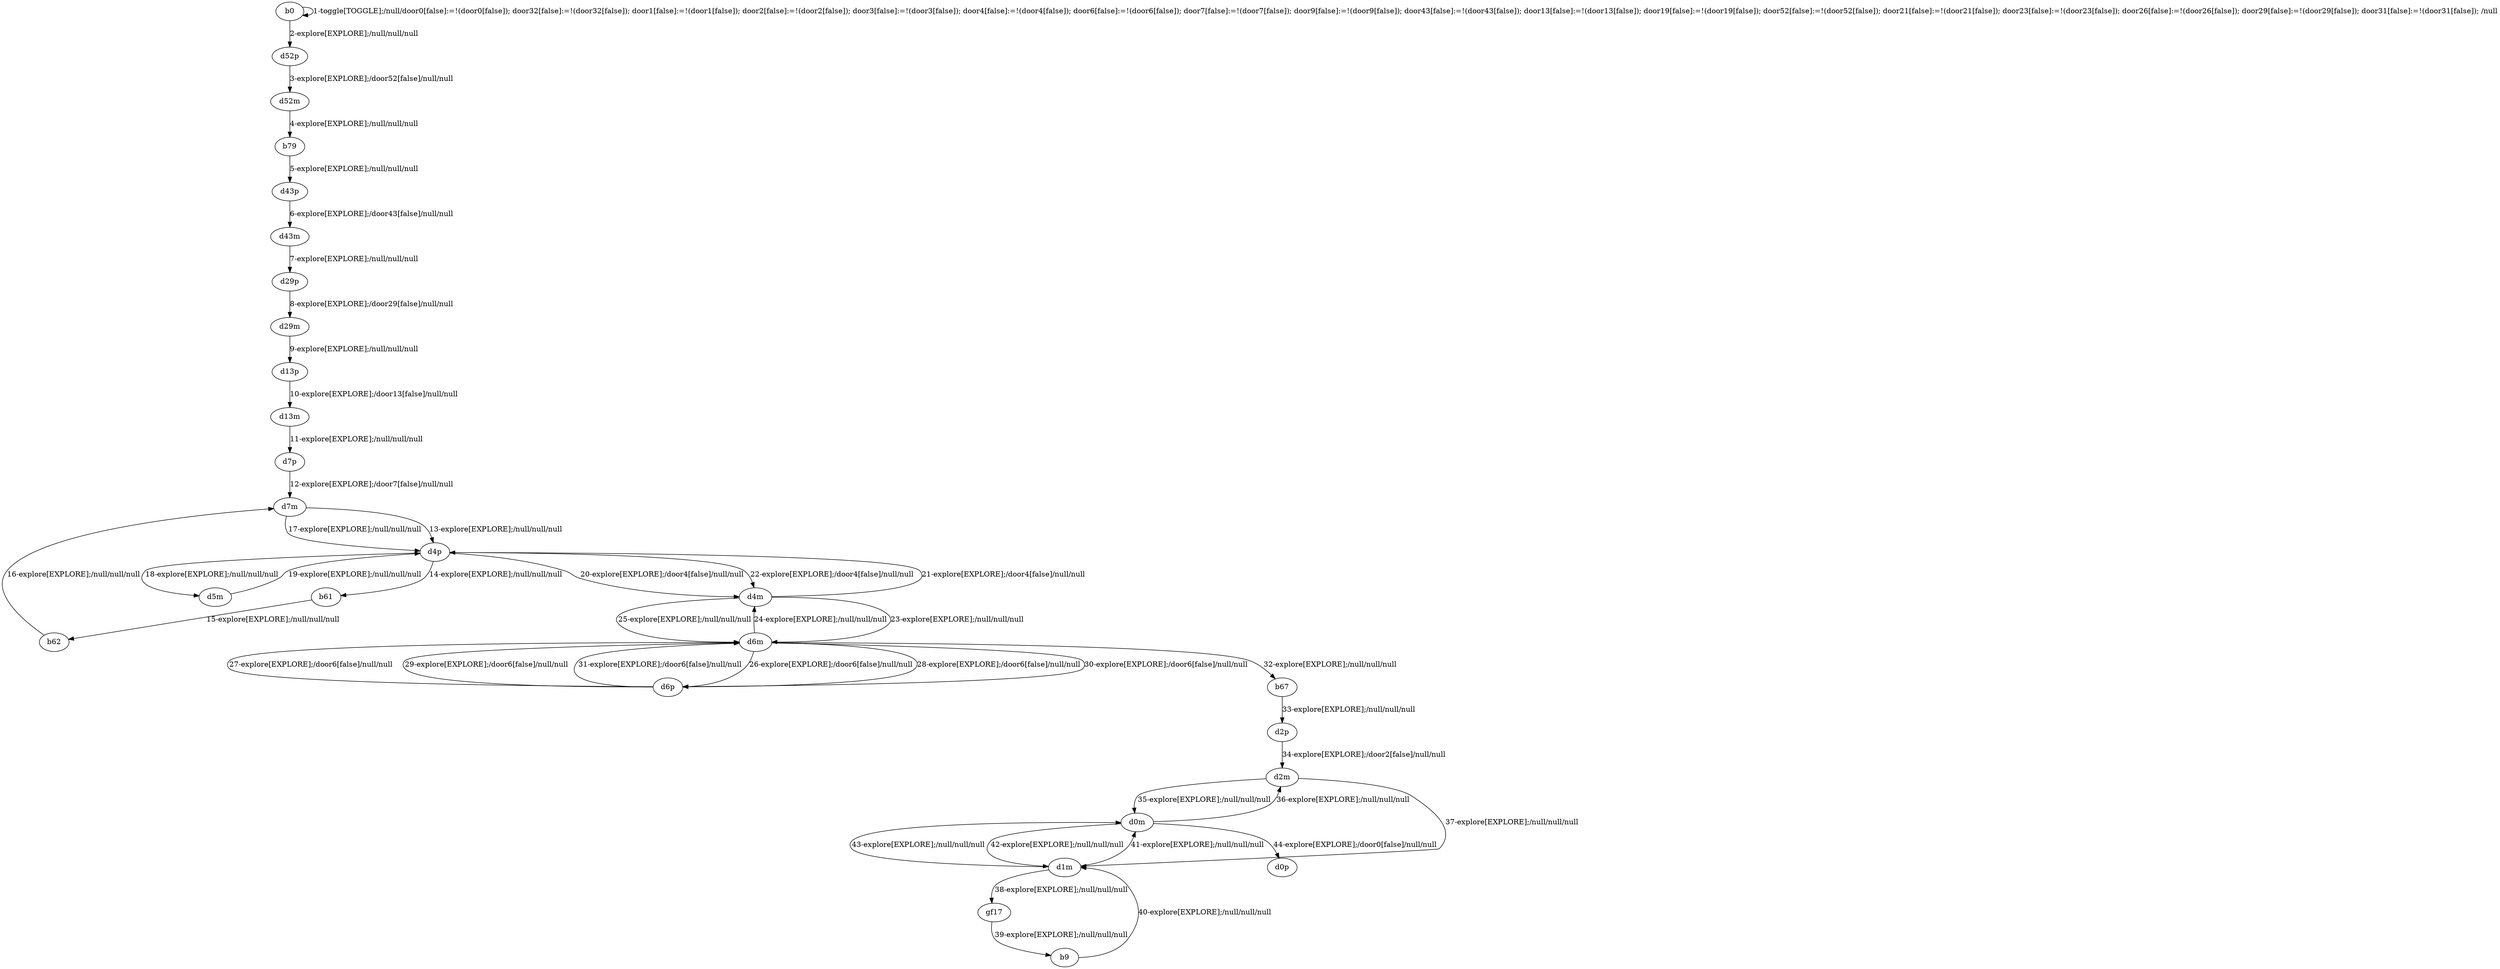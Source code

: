 # Total number of goals covered by this test: 1
# d0m --> d0p

digraph g {
"b0" -> "b0" [label = "1-toggle[TOGGLE];/null/door0[false]:=!(door0[false]); door32[false]:=!(door32[false]); door1[false]:=!(door1[false]); door2[false]:=!(door2[false]); door3[false]:=!(door3[false]); door4[false]:=!(door4[false]); door6[false]:=!(door6[false]); door7[false]:=!(door7[false]); door9[false]:=!(door9[false]); door43[false]:=!(door43[false]); door13[false]:=!(door13[false]); door19[false]:=!(door19[false]); door52[false]:=!(door52[false]); door21[false]:=!(door21[false]); door23[false]:=!(door23[false]); door26[false]:=!(door26[false]); door29[false]:=!(door29[false]); door31[false]:=!(door31[false]); /null"];
"b0" -> "d52p" [label = "2-explore[EXPLORE];/null/null/null"];
"d52p" -> "d52m" [label = "3-explore[EXPLORE];/door52[false]/null/null"];
"d52m" -> "b79" [label = "4-explore[EXPLORE];/null/null/null"];
"b79" -> "d43p" [label = "5-explore[EXPLORE];/null/null/null"];
"d43p" -> "d43m" [label = "6-explore[EXPLORE];/door43[false]/null/null"];
"d43m" -> "d29p" [label = "7-explore[EXPLORE];/null/null/null"];
"d29p" -> "d29m" [label = "8-explore[EXPLORE];/door29[false]/null/null"];
"d29m" -> "d13p" [label = "9-explore[EXPLORE];/null/null/null"];
"d13p" -> "d13m" [label = "10-explore[EXPLORE];/door13[false]/null/null"];
"d13m" -> "d7p" [label = "11-explore[EXPLORE];/null/null/null"];
"d7p" -> "d7m" [label = "12-explore[EXPLORE];/door7[false]/null/null"];
"d7m" -> "d4p" [label = "13-explore[EXPLORE];/null/null/null"];
"d4p" -> "b61" [label = "14-explore[EXPLORE];/null/null/null"];
"b61" -> "b62" [label = "15-explore[EXPLORE];/null/null/null"];
"b62" -> "d7m" [label = "16-explore[EXPLORE];/null/null/null"];
"d7m" -> "d4p" [label = "17-explore[EXPLORE];/null/null/null"];
"d4p" -> "d5m" [label = "18-explore[EXPLORE];/null/null/null"];
"d5m" -> "d4p" [label = "19-explore[EXPLORE];/null/null/null"];
"d4p" -> "d4m" [label = "20-explore[EXPLORE];/door4[false]/null/null"];
"d4m" -> "d4p" [label = "21-explore[EXPLORE];/door4[false]/null/null"];
"d4p" -> "d4m" [label = "22-explore[EXPLORE];/door4[false]/null/null"];
"d4m" -> "d6m" [label = "23-explore[EXPLORE];/null/null/null"];
"d6m" -> "d4m" [label = "24-explore[EXPLORE];/null/null/null"];
"d4m" -> "d6m" [label = "25-explore[EXPLORE];/null/null/null"];
"d6m" -> "d6p" [label = "26-explore[EXPLORE];/door6[false]/null/null"];
"d6p" -> "d6m" [label = "27-explore[EXPLORE];/door6[false]/null/null"];
"d6m" -> "d6p" [label = "28-explore[EXPLORE];/door6[false]/null/null"];
"d6p" -> "d6m" [label = "29-explore[EXPLORE];/door6[false]/null/null"];
"d6m" -> "d6p" [label = "30-explore[EXPLORE];/door6[false]/null/null"];
"d6p" -> "d6m" [label = "31-explore[EXPLORE];/door6[false]/null/null"];
"d6m" -> "b67" [label = "32-explore[EXPLORE];/null/null/null"];
"b67" -> "d2p" [label = "33-explore[EXPLORE];/null/null/null"];
"d2p" -> "d2m" [label = "34-explore[EXPLORE];/door2[false]/null/null"];
"d2m" -> "d0m" [label = "35-explore[EXPLORE];/null/null/null"];
"d0m" -> "d2m" [label = "36-explore[EXPLORE];/null/null/null"];
"d2m" -> "d1m" [label = "37-explore[EXPLORE];/null/null/null"];
"d1m" -> "gf17" [label = "38-explore[EXPLORE];/null/null/null"];
"gf17" -> "b9" [label = "39-explore[EXPLORE];/null/null/null"];
"b9" -> "d1m" [label = "40-explore[EXPLORE];/null/null/null"];
"d1m" -> "d0m" [label = "41-explore[EXPLORE];/null/null/null"];
"d0m" -> "d1m" [label = "42-explore[EXPLORE];/null/null/null"];
"d1m" -> "d0m" [label = "43-explore[EXPLORE];/null/null/null"];
"d0m" -> "d0p" [label = "44-explore[EXPLORE];/door0[false]/null/null"];
}